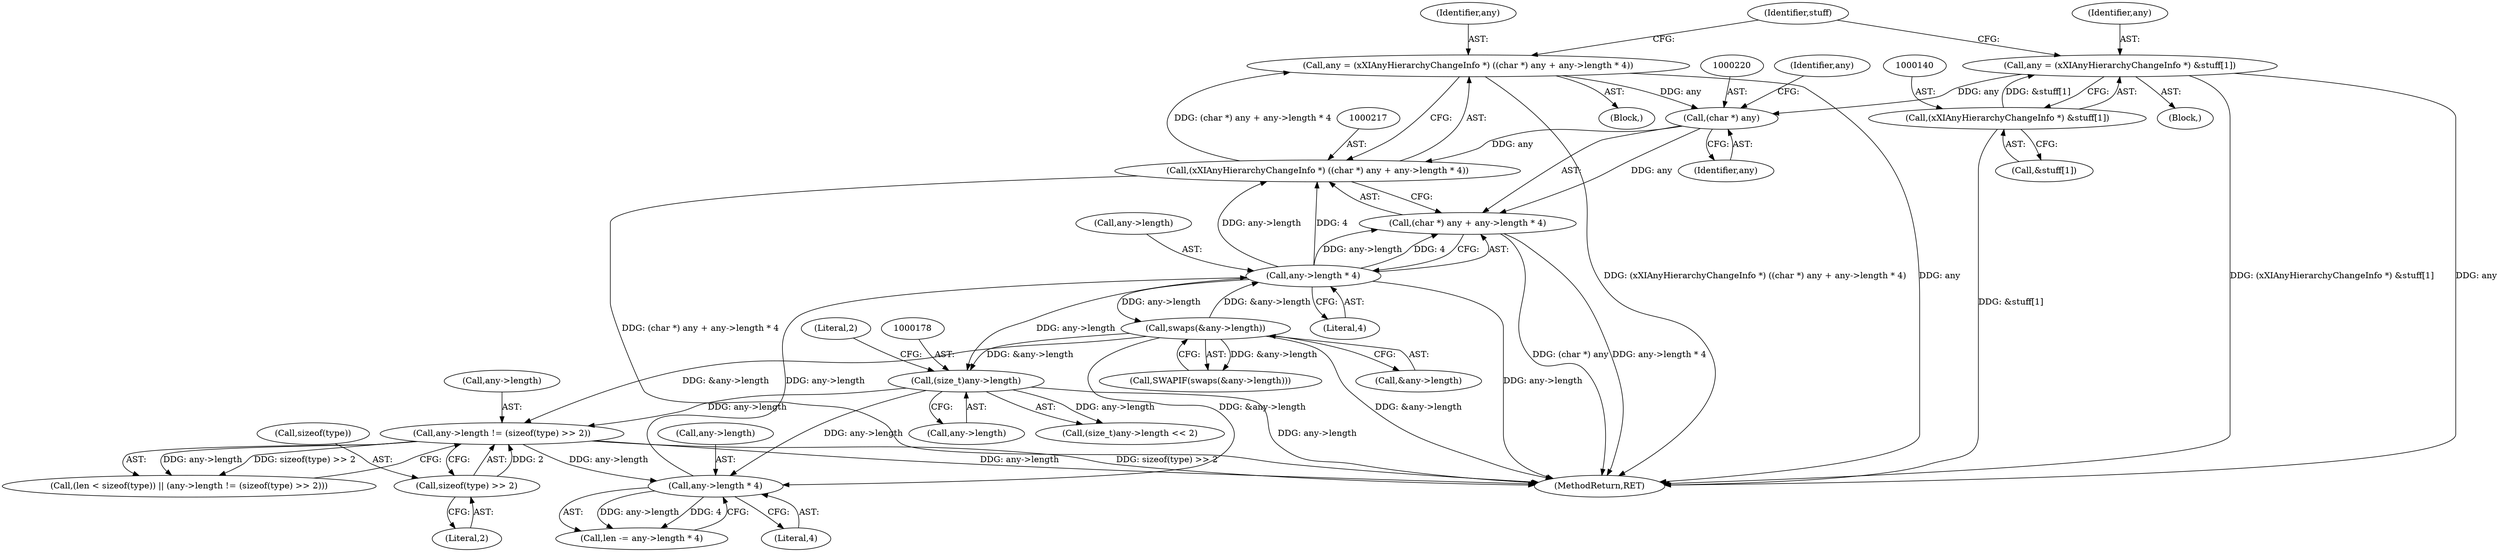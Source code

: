 digraph "0_xserver_859b08d523307eebde7724fd1a0789c44813e821@integer" {
"1000214" [label="(Call,any = (xXIAnyHierarchyChangeInfo *) ((char *) any + any->length * 4))"];
"1000216" [label="(Call,(xXIAnyHierarchyChangeInfo *) ((char *) any + any->length * 4))"];
"1000219" [label="(Call,(char *) any)"];
"1000214" [label="(Call,any = (xXIAnyHierarchyChangeInfo *) ((char *) any + any->length * 4))"];
"1000137" [label="(Call,any = (xXIAnyHierarchyChangeInfo *) &stuff[1])"];
"1000139" [label="(Call,(xXIAnyHierarchyChangeInfo *) &stuff[1])"];
"1000222" [label="(Call,any->length * 4)"];
"1000209" [label="(Call,any->length * 4)"];
"1000193" [label="(Call,any->length != (sizeof(type) >> 2))"];
"1000168" [label="(Call,swaps(&any->length))"];
"1000177" [label="(Call,(size_t)any->length)"];
"1000197" [label="(Call,sizeof(type) >> 2)"];
"1000218" [label="(Call,(char *) any + any->length * 4)"];
"1000214" [label="(Call,any = (xXIAnyHierarchyChangeInfo *) ((char *) any + any->length * 4))"];
"1000193" [label="(Call,any->length != (sizeof(type) >> 2))"];
"1000219" [label="(Call,(char *) any)"];
"1000218" [label="(Call,(char *) any + any->length * 4)"];
"1000213" [label="(Literal,4)"];
"1000232" [label="(MethodReturn,RET)"];
"1000139" [label="(Call,(xXIAnyHierarchyChangeInfo *) &stuff[1])"];
"1000200" [label="(Literal,2)"];
"1000207" [label="(Call,len -= any->length * 4)"];
"1000169" [label="(Call,&any->length)"];
"1000216" [label="(Call,(xXIAnyHierarchyChangeInfo *) ((char *) any + any->length * 4))"];
"1000224" [label="(Identifier,any)"];
"1000167" [label="(Call,SWAPIF(swaps(&any->length)))"];
"1000210" [label="(Call,any->length)"];
"1000104" [label="(Block,)"];
"1000226" [label="(Literal,4)"];
"1000141" [label="(Call,&stuff[1])"];
"1000176" [label="(Call,(size_t)any->length << 2)"];
"1000215" [label="(Identifier,any)"];
"1000150" [label="(Block,)"];
"1000168" [label="(Call,swaps(&any->length))"];
"1000198" [label="(Call,sizeof(type))"];
"1000222" [label="(Call,any->length * 4)"];
"1000209" [label="(Call,any->length * 4)"];
"1000188" [label="(Call,(len < sizeof(type)) || (any->length != (sizeof(type) >> 2)))"];
"1000223" [label="(Call,any->length)"];
"1000177" [label="(Call,(size_t)any->length)"];
"1000138" [label="(Identifier,any)"];
"1000182" [label="(Literal,2)"];
"1000197" [label="(Call,sizeof(type) >> 2)"];
"1000137" [label="(Call,any = (xXIAnyHierarchyChangeInfo *) &stuff[1])"];
"1000179" [label="(Call,any->length)"];
"1000148" [label="(Identifier,stuff)"];
"1000221" [label="(Identifier,any)"];
"1000194" [label="(Call,any->length)"];
"1000214" -> "1000150"  [label="AST: "];
"1000214" -> "1000216"  [label="CFG: "];
"1000215" -> "1000214"  [label="AST: "];
"1000216" -> "1000214"  [label="AST: "];
"1000148" -> "1000214"  [label="CFG: "];
"1000214" -> "1000232"  [label="DDG: (xXIAnyHierarchyChangeInfo *) ((char *) any + any->length * 4)"];
"1000214" -> "1000232"  [label="DDG: any"];
"1000216" -> "1000214"  [label="DDG: (char *) any + any->length * 4"];
"1000214" -> "1000219"  [label="DDG: any"];
"1000216" -> "1000218"  [label="CFG: "];
"1000217" -> "1000216"  [label="AST: "];
"1000218" -> "1000216"  [label="AST: "];
"1000216" -> "1000232"  [label="DDG: (char *) any + any->length * 4"];
"1000219" -> "1000216"  [label="DDG: any"];
"1000222" -> "1000216"  [label="DDG: any->length"];
"1000222" -> "1000216"  [label="DDG: 4"];
"1000219" -> "1000218"  [label="AST: "];
"1000219" -> "1000221"  [label="CFG: "];
"1000220" -> "1000219"  [label="AST: "];
"1000221" -> "1000219"  [label="AST: "];
"1000224" -> "1000219"  [label="CFG: "];
"1000219" -> "1000218"  [label="DDG: any"];
"1000137" -> "1000219"  [label="DDG: any"];
"1000137" -> "1000104"  [label="AST: "];
"1000137" -> "1000139"  [label="CFG: "];
"1000138" -> "1000137"  [label="AST: "];
"1000139" -> "1000137"  [label="AST: "];
"1000148" -> "1000137"  [label="CFG: "];
"1000137" -> "1000232"  [label="DDG: (xXIAnyHierarchyChangeInfo *) &stuff[1]"];
"1000137" -> "1000232"  [label="DDG: any"];
"1000139" -> "1000137"  [label="DDG: &stuff[1]"];
"1000139" -> "1000141"  [label="CFG: "];
"1000140" -> "1000139"  [label="AST: "];
"1000141" -> "1000139"  [label="AST: "];
"1000139" -> "1000232"  [label="DDG: &stuff[1]"];
"1000222" -> "1000218"  [label="AST: "];
"1000222" -> "1000226"  [label="CFG: "];
"1000223" -> "1000222"  [label="AST: "];
"1000226" -> "1000222"  [label="AST: "];
"1000218" -> "1000222"  [label="CFG: "];
"1000222" -> "1000232"  [label="DDG: any->length"];
"1000222" -> "1000168"  [label="DDG: any->length"];
"1000222" -> "1000177"  [label="DDG: any->length"];
"1000222" -> "1000218"  [label="DDG: any->length"];
"1000222" -> "1000218"  [label="DDG: 4"];
"1000209" -> "1000222"  [label="DDG: any->length"];
"1000168" -> "1000222"  [label="DDG: &any->length"];
"1000209" -> "1000207"  [label="AST: "];
"1000209" -> "1000213"  [label="CFG: "];
"1000210" -> "1000209"  [label="AST: "];
"1000213" -> "1000209"  [label="AST: "];
"1000207" -> "1000209"  [label="CFG: "];
"1000209" -> "1000207"  [label="DDG: any->length"];
"1000209" -> "1000207"  [label="DDG: 4"];
"1000193" -> "1000209"  [label="DDG: any->length"];
"1000168" -> "1000209"  [label="DDG: &any->length"];
"1000177" -> "1000209"  [label="DDG: any->length"];
"1000193" -> "1000188"  [label="AST: "];
"1000193" -> "1000197"  [label="CFG: "];
"1000194" -> "1000193"  [label="AST: "];
"1000197" -> "1000193"  [label="AST: "];
"1000188" -> "1000193"  [label="CFG: "];
"1000193" -> "1000232"  [label="DDG: any->length"];
"1000193" -> "1000232"  [label="DDG: sizeof(type) >> 2"];
"1000193" -> "1000188"  [label="DDG: any->length"];
"1000193" -> "1000188"  [label="DDG: sizeof(type) >> 2"];
"1000168" -> "1000193"  [label="DDG: &any->length"];
"1000177" -> "1000193"  [label="DDG: any->length"];
"1000197" -> "1000193"  [label="DDG: 2"];
"1000168" -> "1000167"  [label="AST: "];
"1000168" -> "1000169"  [label="CFG: "];
"1000169" -> "1000168"  [label="AST: "];
"1000167" -> "1000168"  [label="CFG: "];
"1000168" -> "1000232"  [label="DDG: &any->length"];
"1000168" -> "1000167"  [label="DDG: &any->length"];
"1000168" -> "1000177"  [label="DDG: &any->length"];
"1000177" -> "1000176"  [label="AST: "];
"1000177" -> "1000179"  [label="CFG: "];
"1000178" -> "1000177"  [label="AST: "];
"1000179" -> "1000177"  [label="AST: "];
"1000182" -> "1000177"  [label="CFG: "];
"1000177" -> "1000232"  [label="DDG: any->length"];
"1000177" -> "1000176"  [label="DDG: any->length"];
"1000197" -> "1000200"  [label="CFG: "];
"1000198" -> "1000197"  [label="AST: "];
"1000200" -> "1000197"  [label="AST: "];
"1000218" -> "1000232"  [label="DDG: (char *) any"];
"1000218" -> "1000232"  [label="DDG: any->length * 4"];
}
